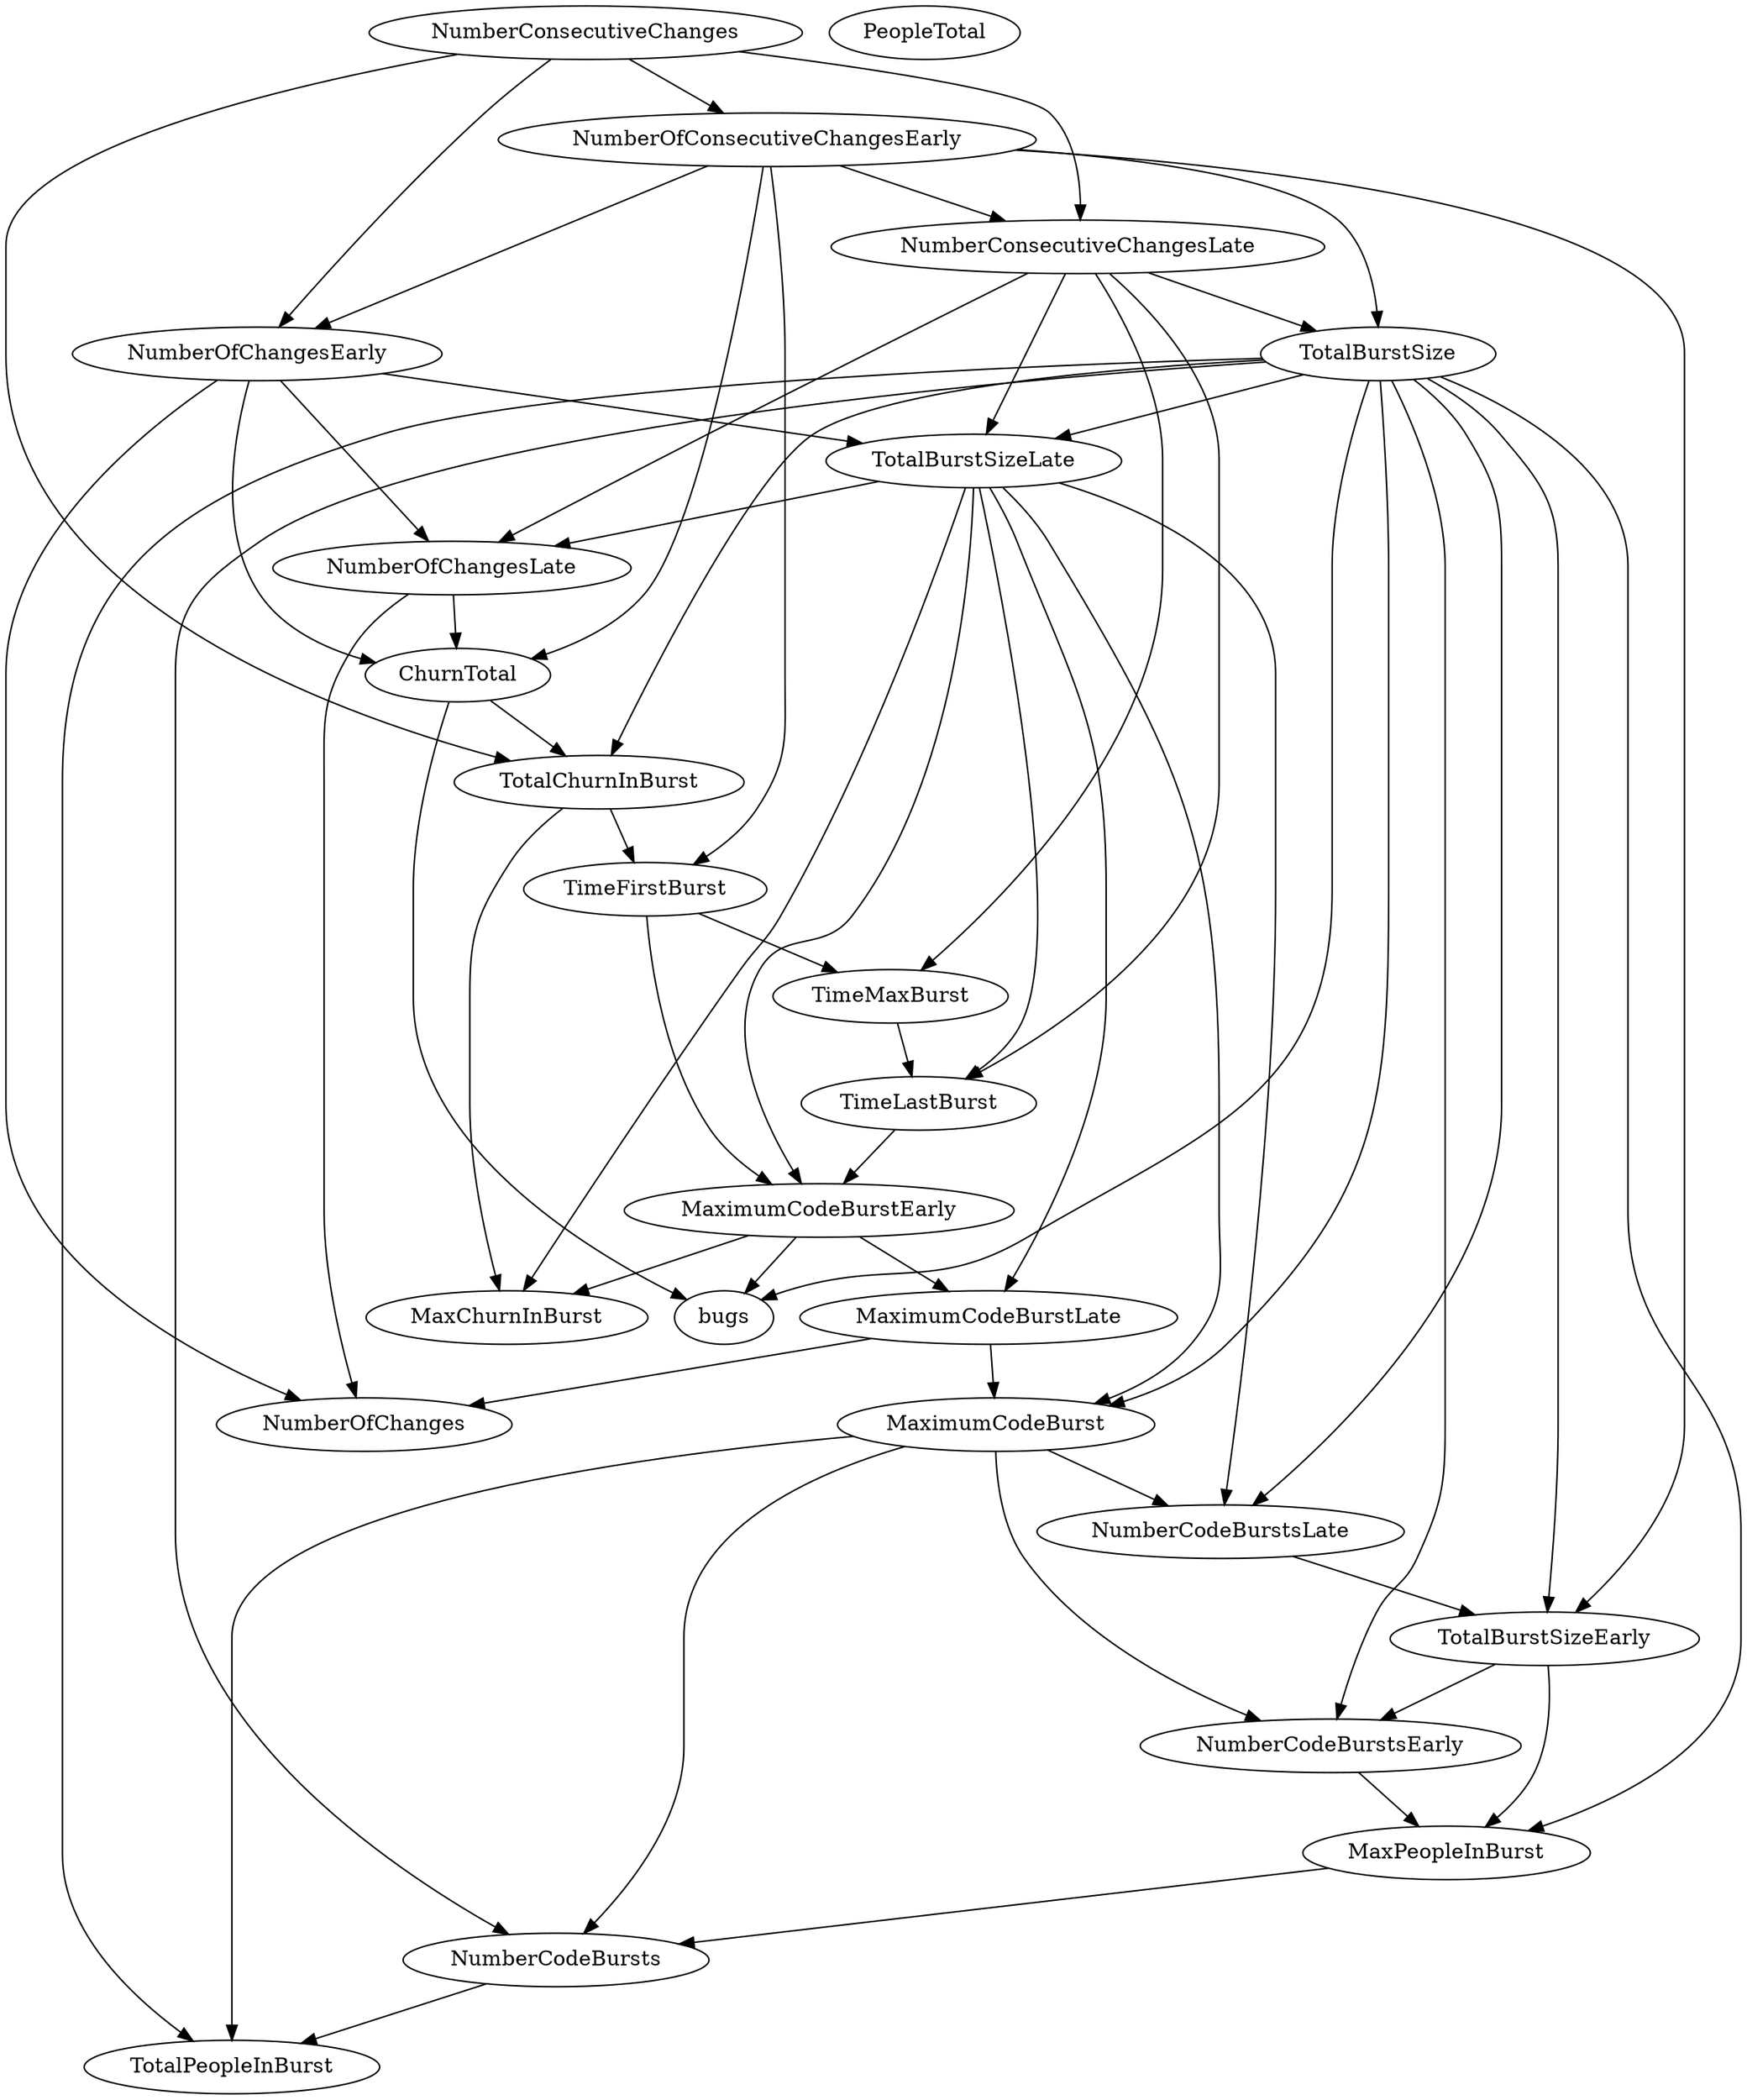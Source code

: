 digraph {
   TotalPeopleInBurst;
   MaximumCodeBurstLate;
   NumberOfChanges;
   MaxPeopleInBurst;
   TotalBurstSizeLate;
   NumberCodeBurstsLate;
   NumberOfChangesLate;
   NumberOfChangesEarly;
   MaxChurnInBurst;
   MaximumCodeBurstEarly;
   NumberCodeBurstsEarly;
   TimeFirstBurst;
   TotalChurnInBurst;
   ChurnTotal;
   MaximumCodeBurst;
   NumberOfConsecutiveChangesEarly;
   NumberConsecutiveChangesLate;
   TotalBurstSizeEarly;
   TotalBurstSize;
   TimeMaxBurst;
   NumberConsecutiveChanges;
   TimeLastBurst;
   NumberCodeBursts;
   PeopleTotal;
   bugs;
   MaximumCodeBurstLate -> NumberOfChanges;
   MaximumCodeBurstLate -> MaximumCodeBurst;
   MaxPeopleInBurst -> NumberCodeBursts;
   TotalBurstSizeLate -> MaximumCodeBurstLate;
   TotalBurstSizeLate -> NumberCodeBurstsLate;
   TotalBurstSizeLate -> NumberOfChangesLate;
   TotalBurstSizeLate -> MaxChurnInBurst;
   TotalBurstSizeLate -> MaximumCodeBurstEarly;
   TotalBurstSizeLate -> MaximumCodeBurst;
   TotalBurstSizeLate -> TimeLastBurst;
   NumberCodeBurstsLate -> TotalBurstSizeEarly;
   NumberOfChangesLate -> NumberOfChanges;
   NumberOfChangesLate -> ChurnTotal;
   NumberOfChangesEarly -> NumberOfChanges;
   NumberOfChangesEarly -> TotalBurstSizeLate;
   NumberOfChangesEarly -> NumberOfChangesLate;
   NumberOfChangesEarly -> ChurnTotal;
   MaximumCodeBurstEarly -> MaximumCodeBurstLate;
   MaximumCodeBurstEarly -> MaxChurnInBurst;
   MaximumCodeBurstEarly -> bugs;
   NumberCodeBurstsEarly -> MaxPeopleInBurst;
   TimeFirstBurst -> MaximumCodeBurstEarly;
   TimeFirstBurst -> TimeMaxBurst;
   TotalChurnInBurst -> MaxChurnInBurst;
   TotalChurnInBurst -> TimeFirstBurst;
   ChurnTotal -> TotalChurnInBurst;
   ChurnTotal -> bugs;
   MaximumCodeBurst -> TotalPeopleInBurst;
   MaximumCodeBurst -> NumberCodeBurstsLate;
   MaximumCodeBurst -> NumberCodeBurstsEarly;
   MaximumCodeBurst -> NumberCodeBursts;
   NumberOfConsecutiveChangesEarly -> NumberOfChangesEarly;
   NumberOfConsecutiveChangesEarly -> TimeFirstBurst;
   NumberOfConsecutiveChangesEarly -> ChurnTotal;
   NumberOfConsecutiveChangesEarly -> NumberConsecutiveChangesLate;
   NumberOfConsecutiveChangesEarly -> TotalBurstSizeEarly;
   NumberOfConsecutiveChangesEarly -> TotalBurstSize;
   NumberConsecutiveChangesLate -> TotalBurstSizeLate;
   NumberConsecutiveChangesLate -> NumberOfChangesLate;
   NumberConsecutiveChangesLate -> TotalBurstSize;
   NumberConsecutiveChangesLate -> TimeMaxBurst;
   NumberConsecutiveChangesLate -> TimeLastBurst;
   TotalBurstSizeEarly -> MaxPeopleInBurst;
   TotalBurstSizeEarly -> NumberCodeBurstsEarly;
   TotalBurstSize -> TotalPeopleInBurst;
   TotalBurstSize -> MaxPeopleInBurst;
   TotalBurstSize -> TotalBurstSizeLate;
   TotalBurstSize -> NumberCodeBurstsLate;
   TotalBurstSize -> NumberCodeBurstsEarly;
   TotalBurstSize -> TotalChurnInBurst;
   TotalBurstSize -> MaximumCodeBurst;
   TotalBurstSize -> TotalBurstSizeEarly;
   TotalBurstSize -> NumberCodeBursts;
   TotalBurstSize -> bugs;
   TimeMaxBurst -> TimeLastBurst;
   NumberConsecutiveChanges -> NumberOfChangesEarly;
   NumberConsecutiveChanges -> TotalChurnInBurst;
   NumberConsecutiveChanges -> NumberOfConsecutiveChangesEarly;
   NumberConsecutiveChanges -> NumberConsecutiveChangesLate;
   TimeLastBurst -> MaximumCodeBurstEarly;
   NumberCodeBursts -> TotalPeopleInBurst;
}
